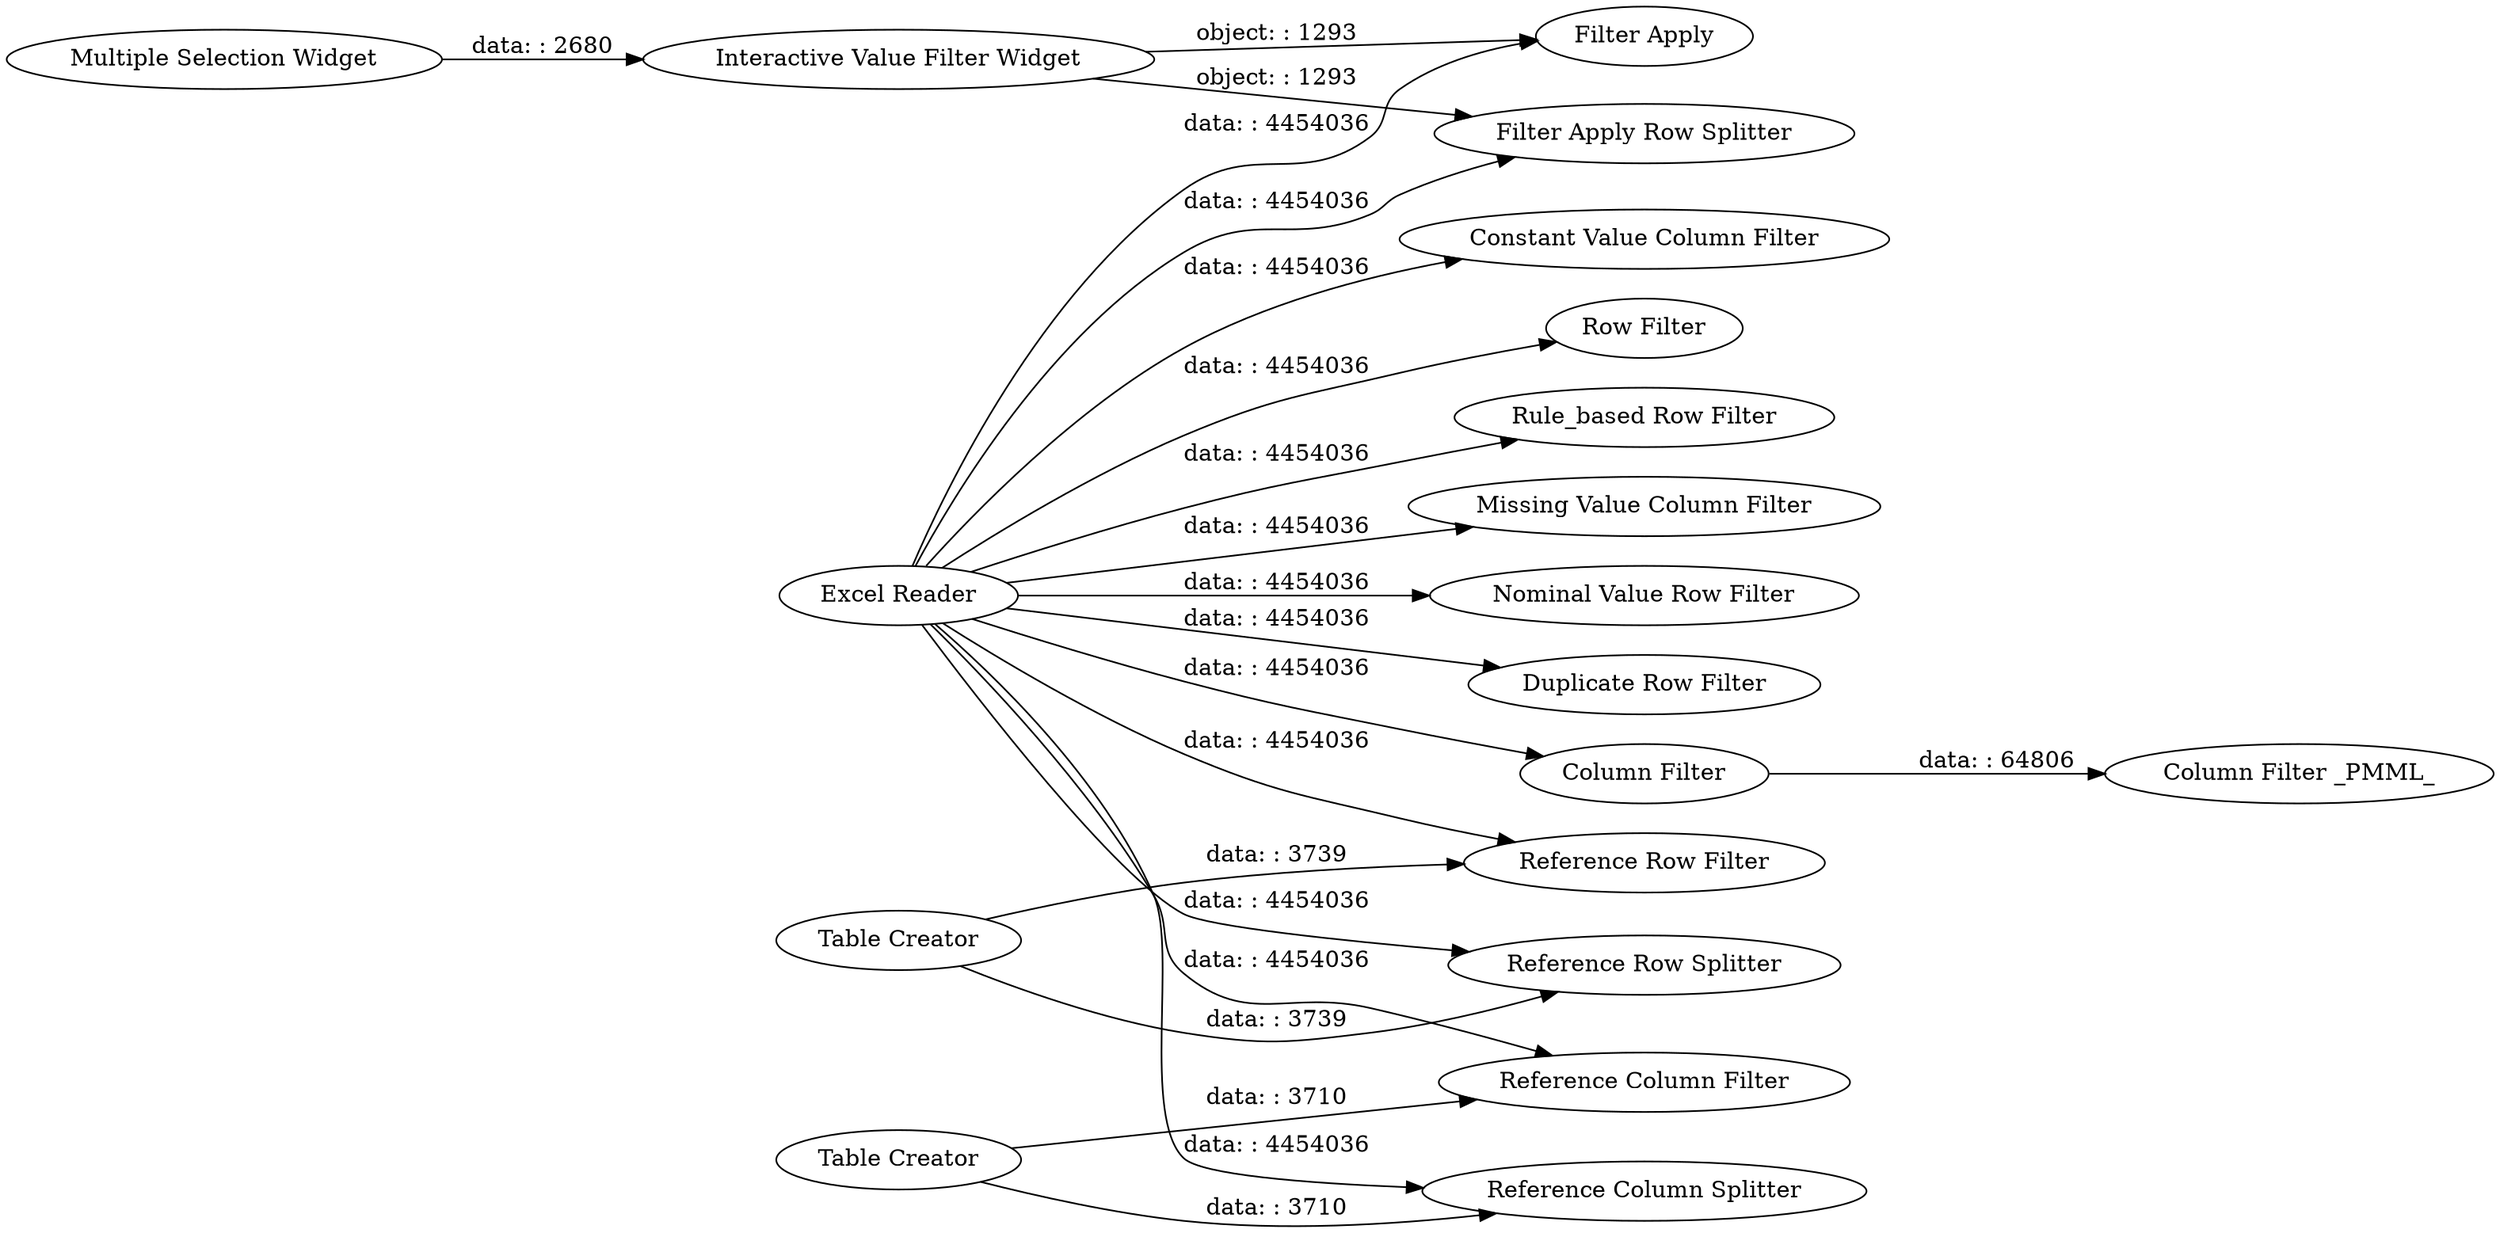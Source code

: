 digraph {
	"7990971341811575412_17" [label="Interactive Value Filter Widget"]
	"7990971341811575412_21" [label="Row Filter"]
	"7990971341811575412_7" [label="Table Creator"]
	"7990971341811575412_22" [label="Reference Row Filter"]
	"7990971341811575412_9" [label="Filter Apply"]
	"7990971341811575412_25" [label="Column Filter _PMML_"]
	"7990971341811575412_20" [label="Nominal Value Row Filter"]
	"7990971341811575412_8" [label="Duplicate Row Filter"]
	"7990971341811575412_2" [label="Column Filter"]
	"7990971341811575412_6" [label="Reference Column Splitter"]
	"7990971341811575412_18" [label="Filter Apply Row Splitter"]
	"7990971341811575412_19" [label="Rule_based Row Filter"]
	"7990971341811575412_16" [label="Multiple Selection Widget"]
	"7990971341811575412_24" [label="Reference Row Splitter"]
	"7990971341811575412_5" [label="Missing Value Column Filter"]
	"7990971341811575412_4" [label="Constant Value Column Filter"]
	"7990971341811575412_1" [label="Excel Reader"]
	"7990971341811575412_23" [label="Table Creator"]
	"7990971341811575412_3" [label="Reference Column Filter"]
	"7990971341811575412_7" -> "7990971341811575412_6" [label="data: : 3710"]
	"7990971341811575412_2" -> "7990971341811575412_25" [label="data: : 64806"]
	"7990971341811575412_23" -> "7990971341811575412_22" [label="data: : 3739"]
	"7990971341811575412_1" -> "7990971341811575412_3" [label="data: : 4454036"]
	"7990971341811575412_1" -> "7990971341811575412_24" [label="data: : 4454036"]
	"7990971341811575412_1" -> "7990971341811575412_20" [label="data: : 4454036"]
	"7990971341811575412_17" -> "7990971341811575412_9" [label="object: : 1293"]
	"7990971341811575412_1" -> "7990971341811575412_9" [label="data: : 4454036"]
	"7990971341811575412_1" -> "7990971341811575412_19" [label="data: : 4454036"]
	"7990971341811575412_1" -> "7990971341811575412_6" [label="data: : 4454036"]
	"7990971341811575412_1" -> "7990971341811575412_2" [label="data: : 4454036"]
	"7990971341811575412_1" -> "7990971341811575412_8" [label="data: : 4454036"]
	"7990971341811575412_1" -> "7990971341811575412_4" [label="data: : 4454036"]
	"7990971341811575412_1" -> "7990971341811575412_21" [label="data: : 4454036"]
	"7990971341811575412_17" -> "7990971341811575412_18" [label="object: : 1293"]
	"7990971341811575412_23" -> "7990971341811575412_24" [label="data: : 3739"]
	"7990971341811575412_16" -> "7990971341811575412_17" [label="data: : 2680"]
	"7990971341811575412_1" -> "7990971341811575412_22" [label="data: : 4454036"]
	"7990971341811575412_1" -> "7990971341811575412_18" [label="data: : 4454036"]
	"7990971341811575412_7" -> "7990971341811575412_3" [label="data: : 3710"]
	"7990971341811575412_1" -> "7990971341811575412_5" [label="data: : 4454036"]
	rankdir=LR
}
